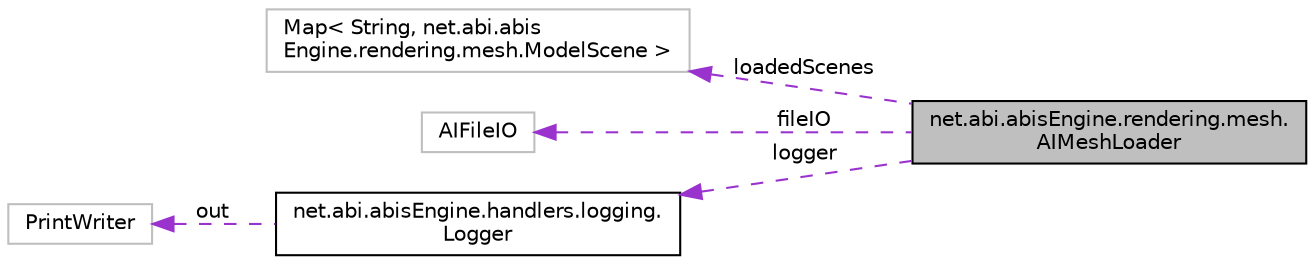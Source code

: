 digraph "net.abi.abisEngine.rendering.mesh.AIMeshLoader"
{
 // LATEX_PDF_SIZE
  edge [fontname="Helvetica",fontsize="10",labelfontname="Helvetica",labelfontsize="10"];
  node [fontname="Helvetica",fontsize="10",shape=record];
  rankdir="LR";
  Node1 [label="net.abi.abisEngine.rendering.mesh.\lAIMeshLoader",height=0.2,width=0.4,color="black", fillcolor="grey75", style="filled", fontcolor="black",tooltip=" "];
  Node2 -> Node1 [dir="back",color="darkorchid3",fontsize="10",style="dashed",label=" loadedScenes" ,fontname="Helvetica"];
  Node2 [label="Map\< String, net.abi.abis\lEngine.rendering.mesh.ModelScene \>",height=0.2,width=0.4,color="grey75", fillcolor="white", style="filled",tooltip=" "];
  Node3 -> Node1 [dir="back",color="darkorchid3",fontsize="10",style="dashed",label=" fileIO" ,fontname="Helvetica"];
  Node3 [label="AIFileIO",height=0.2,width=0.4,color="grey75", fillcolor="white", style="filled",tooltip=" "];
  Node4 -> Node1 [dir="back",color="darkorchid3",fontsize="10",style="dashed",label=" logger" ,fontname="Helvetica"];
  Node4 [label="net.abi.abisEngine.handlers.logging.\lLogger",height=0.2,width=0.4,color="black", fillcolor="white", style="filled",URL="$d1/d70/classnet_1_1abi_1_1abis_engine_1_1handlers_1_1logging_1_1_logger.html",tooltip=" "];
  Node5 -> Node4 [dir="back",color="darkorchid3",fontsize="10",style="dashed",label=" out" ,fontname="Helvetica"];
  Node5 [label="PrintWriter",height=0.2,width=0.4,color="grey75", fillcolor="white", style="filled",tooltip=" "];
}
